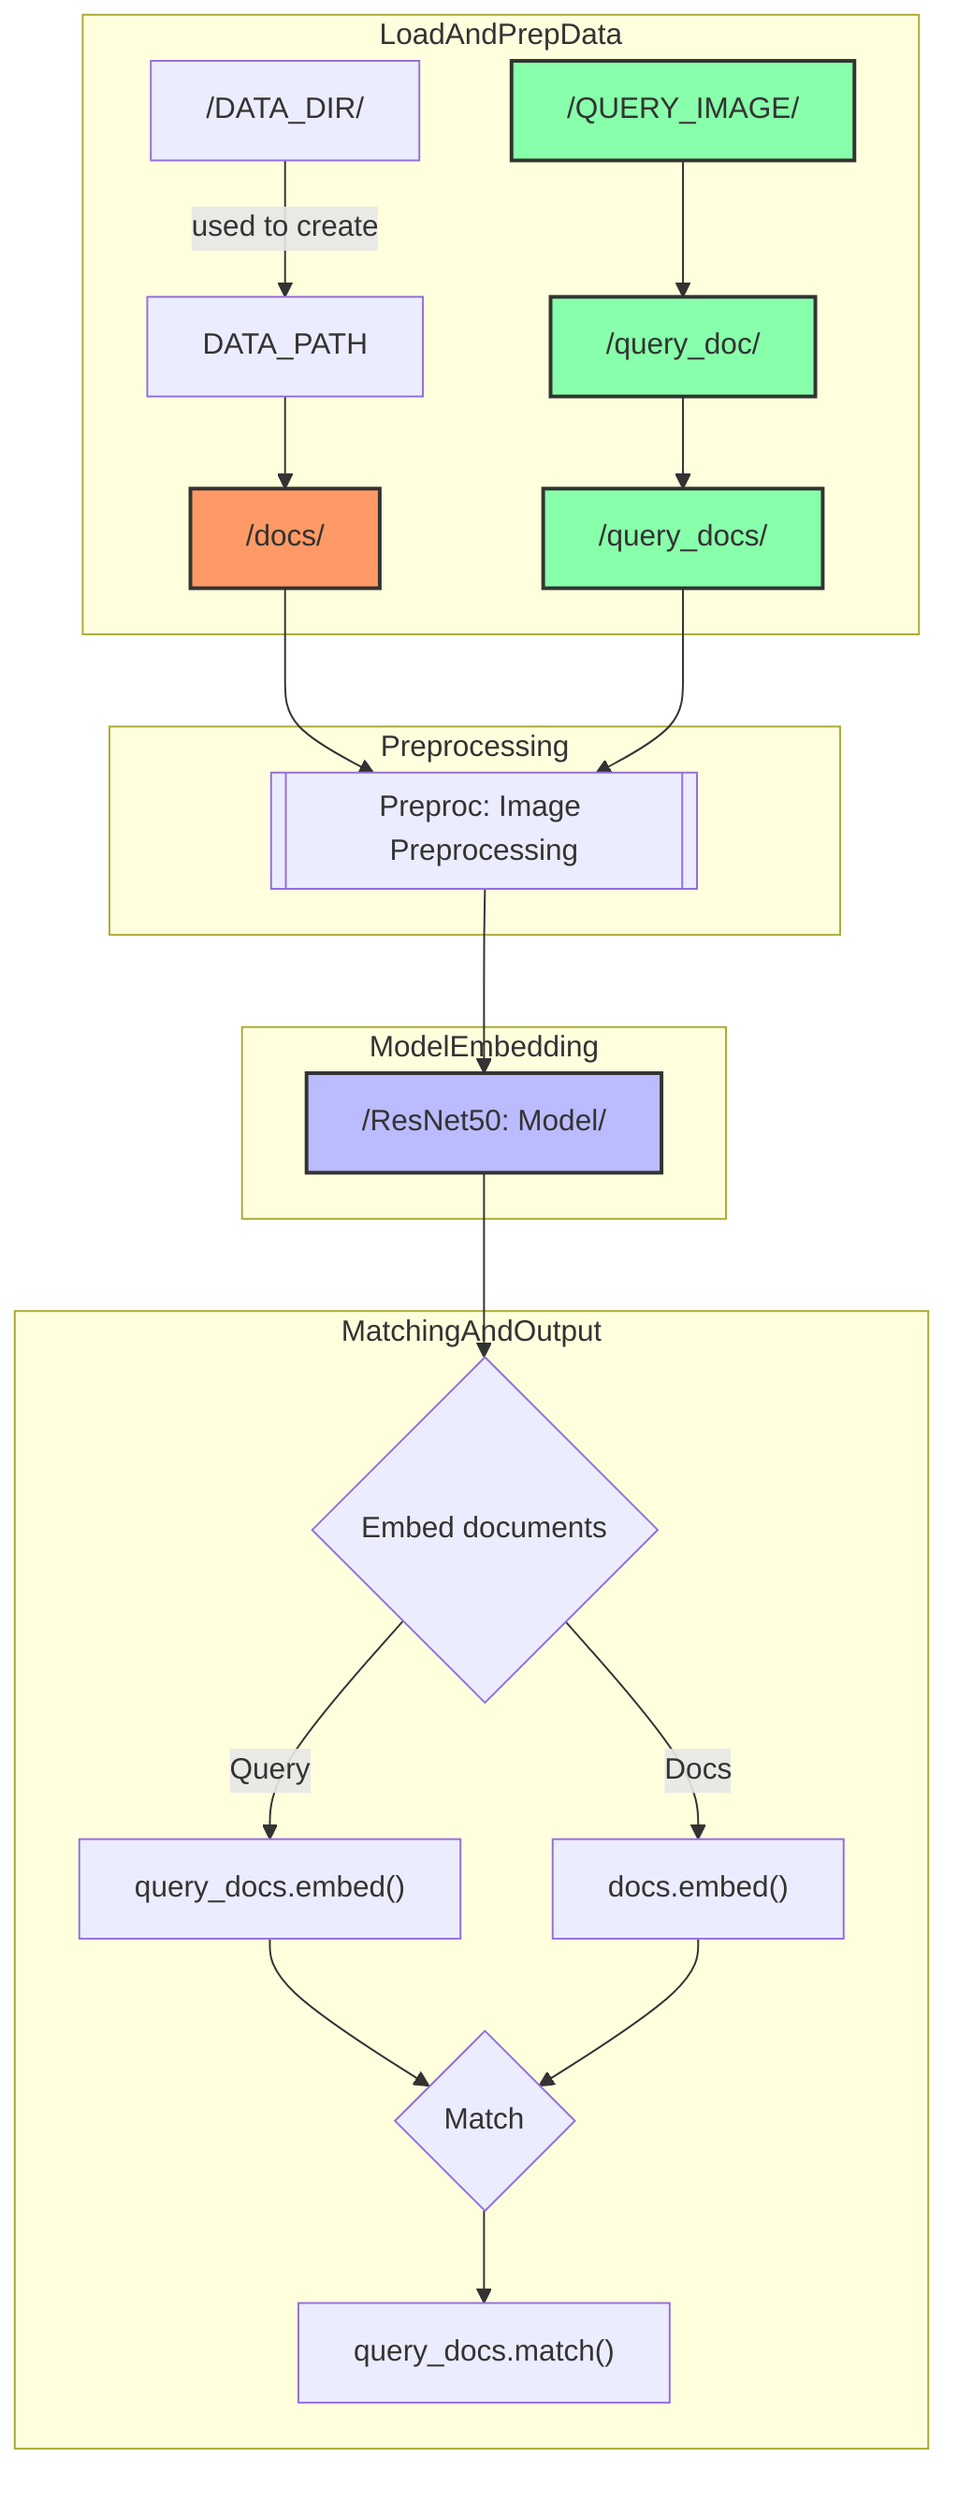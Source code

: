 flowchart TD
    subgraph LoadAndPrepData
        A["/DATA_DIR/"] -->|used to create| B["DATA_PATH"]
        B --> C["/docs/"]:::docsInfo
        D["/QUERY_IMAGE/"]:::queryImageInfo --> E["/query_doc/"]:::queryDocInfo --> F["/query_docs/"]:::queryDocsInfo
    end

    subgraph Preprocessing
        C --> G[[Preproc: Image Preprocessing]]
        F --> G
    end

    subgraph ModelEmbedding
        G --> H["/ResNet50: Model/"]:::modelInfo
    end

    subgraph MatchingAndOutput
        H --> I{Embed documents}
        I -->|Query| J["query_docs.embed()"]
        I -->|Docs| K["docs.embed()"]
        J --> L{Match}
        K --> L
        L --> M["query_docs.match()"]
    end

    classDef docsInfo fill:#f96,stroke:#333,stroke-width:2px;
    classDef queryImageInfo fill:#8fa,stroke:#333,stroke-width:2px;
    classDef queryDocInfo fill:#8fa,stroke:#333,stroke-width:2px;
    classDef queryDocsInfo fill:#8fa,stroke:#333,stroke-width:2px;
    classDef modelInfo fill:#bbf,stroke:#333,stroke-width:2px;

    %% Explanation
    %% A: Root directory for images
    %% B: Path constructed using DATA_DIR
    %% C: DocumentArray with images loaded
    %% D: Query image file path
    %% E: Document for the query image
    %% F: DocumentArray containing the query document
    %% G: Image preprocessing function
    %% H: ResNet50 model for embedding
    %% I: Creating embeddings for documents
    %% L: Matching query document with the dataset
    %% M: Matching result output